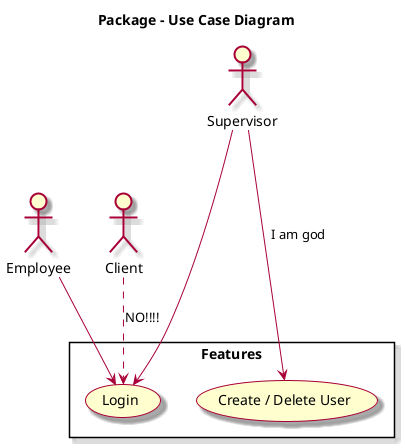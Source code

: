 @startuml Package - Use Case Diagram

skin rose

title Package - Use Case Diagram


rectangle Features {
    (Login)
    (Create / Delete User) as CDU
}

:Employee: 
:Client:
:Supervisor:

Employee --> (Login)
Supervisor --> (Login)
Client ..> (Login) : NO!!!!
Supervisor ---> CDU: I am god

@enduml